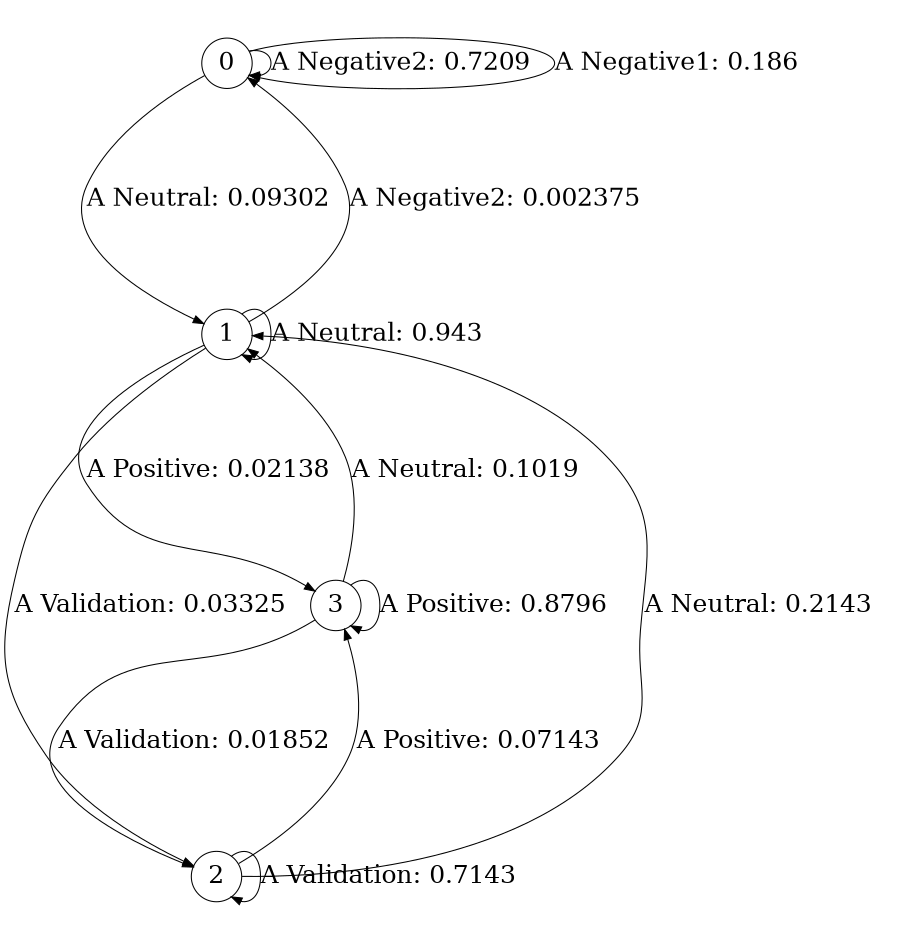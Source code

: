digraph r48_cssr {
size = "6,8.5";
ratio = "fill";
node [shape = circle];
node [fontsize = 24];
edge [fontsize = 24];
0 -> 0 [label = "A Negative2: 0.7209   "];
0 -> 0 [label = "A Negative1: 0.186    "];
0 -> 1 [label = "A Neutral: 0.09302  "];
1 -> 0 [label = "A Negative2: 0.002375  "];
1 -> 1 [label = "A Neutral: 0.943    "];
1 -> 2 [label = "A Validation: 0.03325  "];
1 -> 3 [label = "A Positive: 0.02138  "];
2 -> 1 [label = "A Neutral: 0.2143   "];
2 -> 2 [label = "A Validation: 0.7143   "];
2 -> 3 [label = "A Positive: 0.07143  "];
3 -> 1 [label = "A Neutral: 0.1019   "];
3 -> 2 [label = "A Validation: 0.01852  "];
3 -> 3 [label = "A Positive: 0.8796   "];
} 